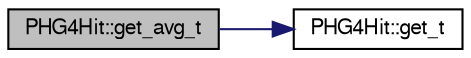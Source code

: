 digraph "PHG4Hit::get_avg_t"
{
  bgcolor="transparent";
  edge [fontname="FreeSans",fontsize="10",labelfontname="FreeSans",labelfontsize="10"];
  node [fontname="FreeSans",fontsize="10",shape=record];
  rankdir="LR";
  Node1 [label="PHG4Hit::get_avg_t",height=0.2,width=0.4,color="black", fillcolor="grey75", style="filled" fontcolor="black"];
  Node1 -> Node2 [color="midnightblue",fontsize="10",style="solid",fontname="FreeSans"];
  Node2 [label="PHG4Hit::get_t",height=0.2,width=0.4,color="black",URL="$d3/d9e/classPHG4Hit.html#ab4444b6e2a6b022535d9d6204c0b70d5"];
}
